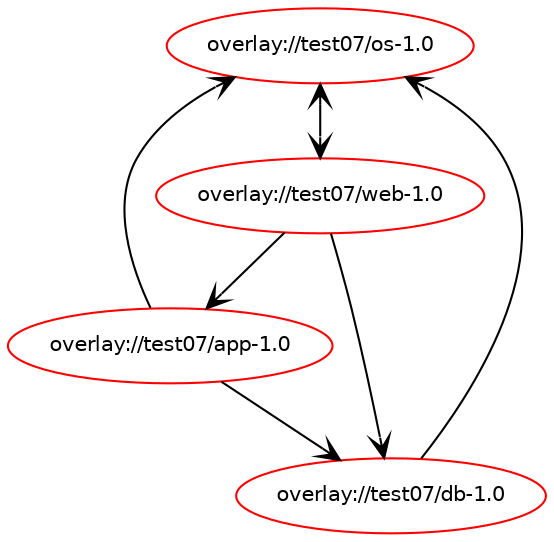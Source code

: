 digraph prolog {

newrank=true;
concentrate=true;
compound=true;
graph [rankdir=TD];#, ranksep=2.5, nodesep=0.2];
edge  [arrowhead=vee];
node  [fontname=Helvetica,fontsize=10];

"overlay://test07/os-1.0" [color=red, href="../test07/os-1.0-rdepend.svg"];
"overlay://test07/os-1.0" -> "overlay://test07/web-1.0"
"overlay://test07/web-1.0" [color=red, href="../test07/web-1.0-rdepend.svg"];
"overlay://test07/web-1.0" -> "overlay://test07/app-1.0"
"overlay://test07/web-1.0" -> "overlay://test07/db-1.0"
"overlay://test07/web-1.0" -> "overlay://test07/os-1.0"
"overlay://test07/app-1.0" [color=red, href="../test07/app-1.0-rdepend.svg"];
"overlay://test07/app-1.0" -> "overlay://test07/db-1.0"
"overlay://test07/app-1.0" -> "overlay://test07/os-1.0"
"overlay://test07/db-1.0" [color=red, href="../test07/db-1.0-rdepend.svg"];
"overlay://test07/db-1.0" -> "overlay://test07/os-1.0"
}
